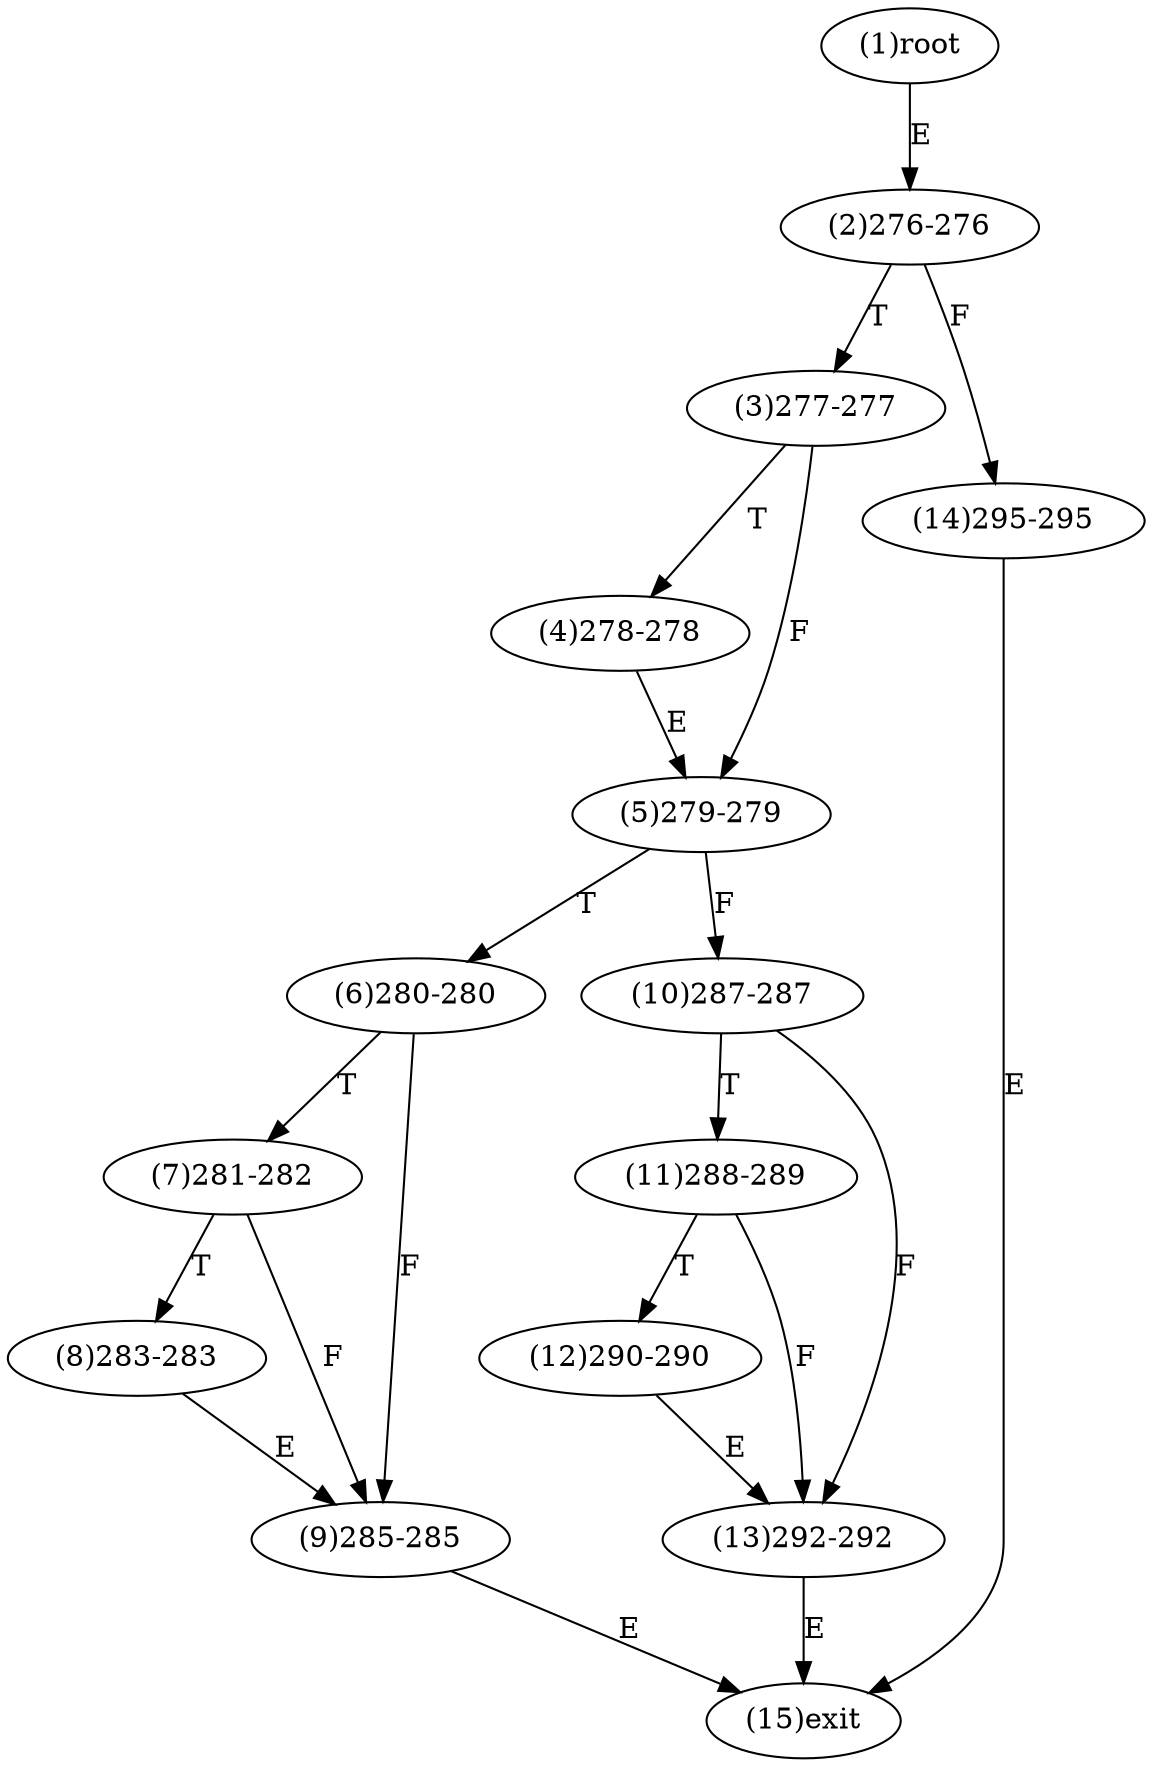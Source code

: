 digraph "" { 
1[ label="(1)root"];
2[ label="(2)276-276"];
3[ label="(3)277-277"];
4[ label="(4)278-278"];
5[ label="(5)279-279"];
6[ label="(6)280-280"];
7[ label="(7)281-282"];
8[ label="(8)283-283"];
9[ label="(9)285-285"];
10[ label="(10)287-287"];
11[ label="(11)288-289"];
12[ label="(12)290-290"];
13[ label="(13)292-292"];
14[ label="(14)295-295"];
15[ label="(15)exit"];
1->2[ label="E"];
2->14[ label="F"];
2->3[ label="T"];
3->5[ label="F"];
3->4[ label="T"];
4->5[ label="E"];
5->10[ label="F"];
5->6[ label="T"];
6->9[ label="F"];
6->7[ label="T"];
7->9[ label="F"];
7->8[ label="T"];
8->9[ label="E"];
9->15[ label="E"];
10->13[ label="F"];
10->11[ label="T"];
11->13[ label="F"];
11->12[ label="T"];
12->13[ label="E"];
13->15[ label="E"];
14->15[ label="E"];
}